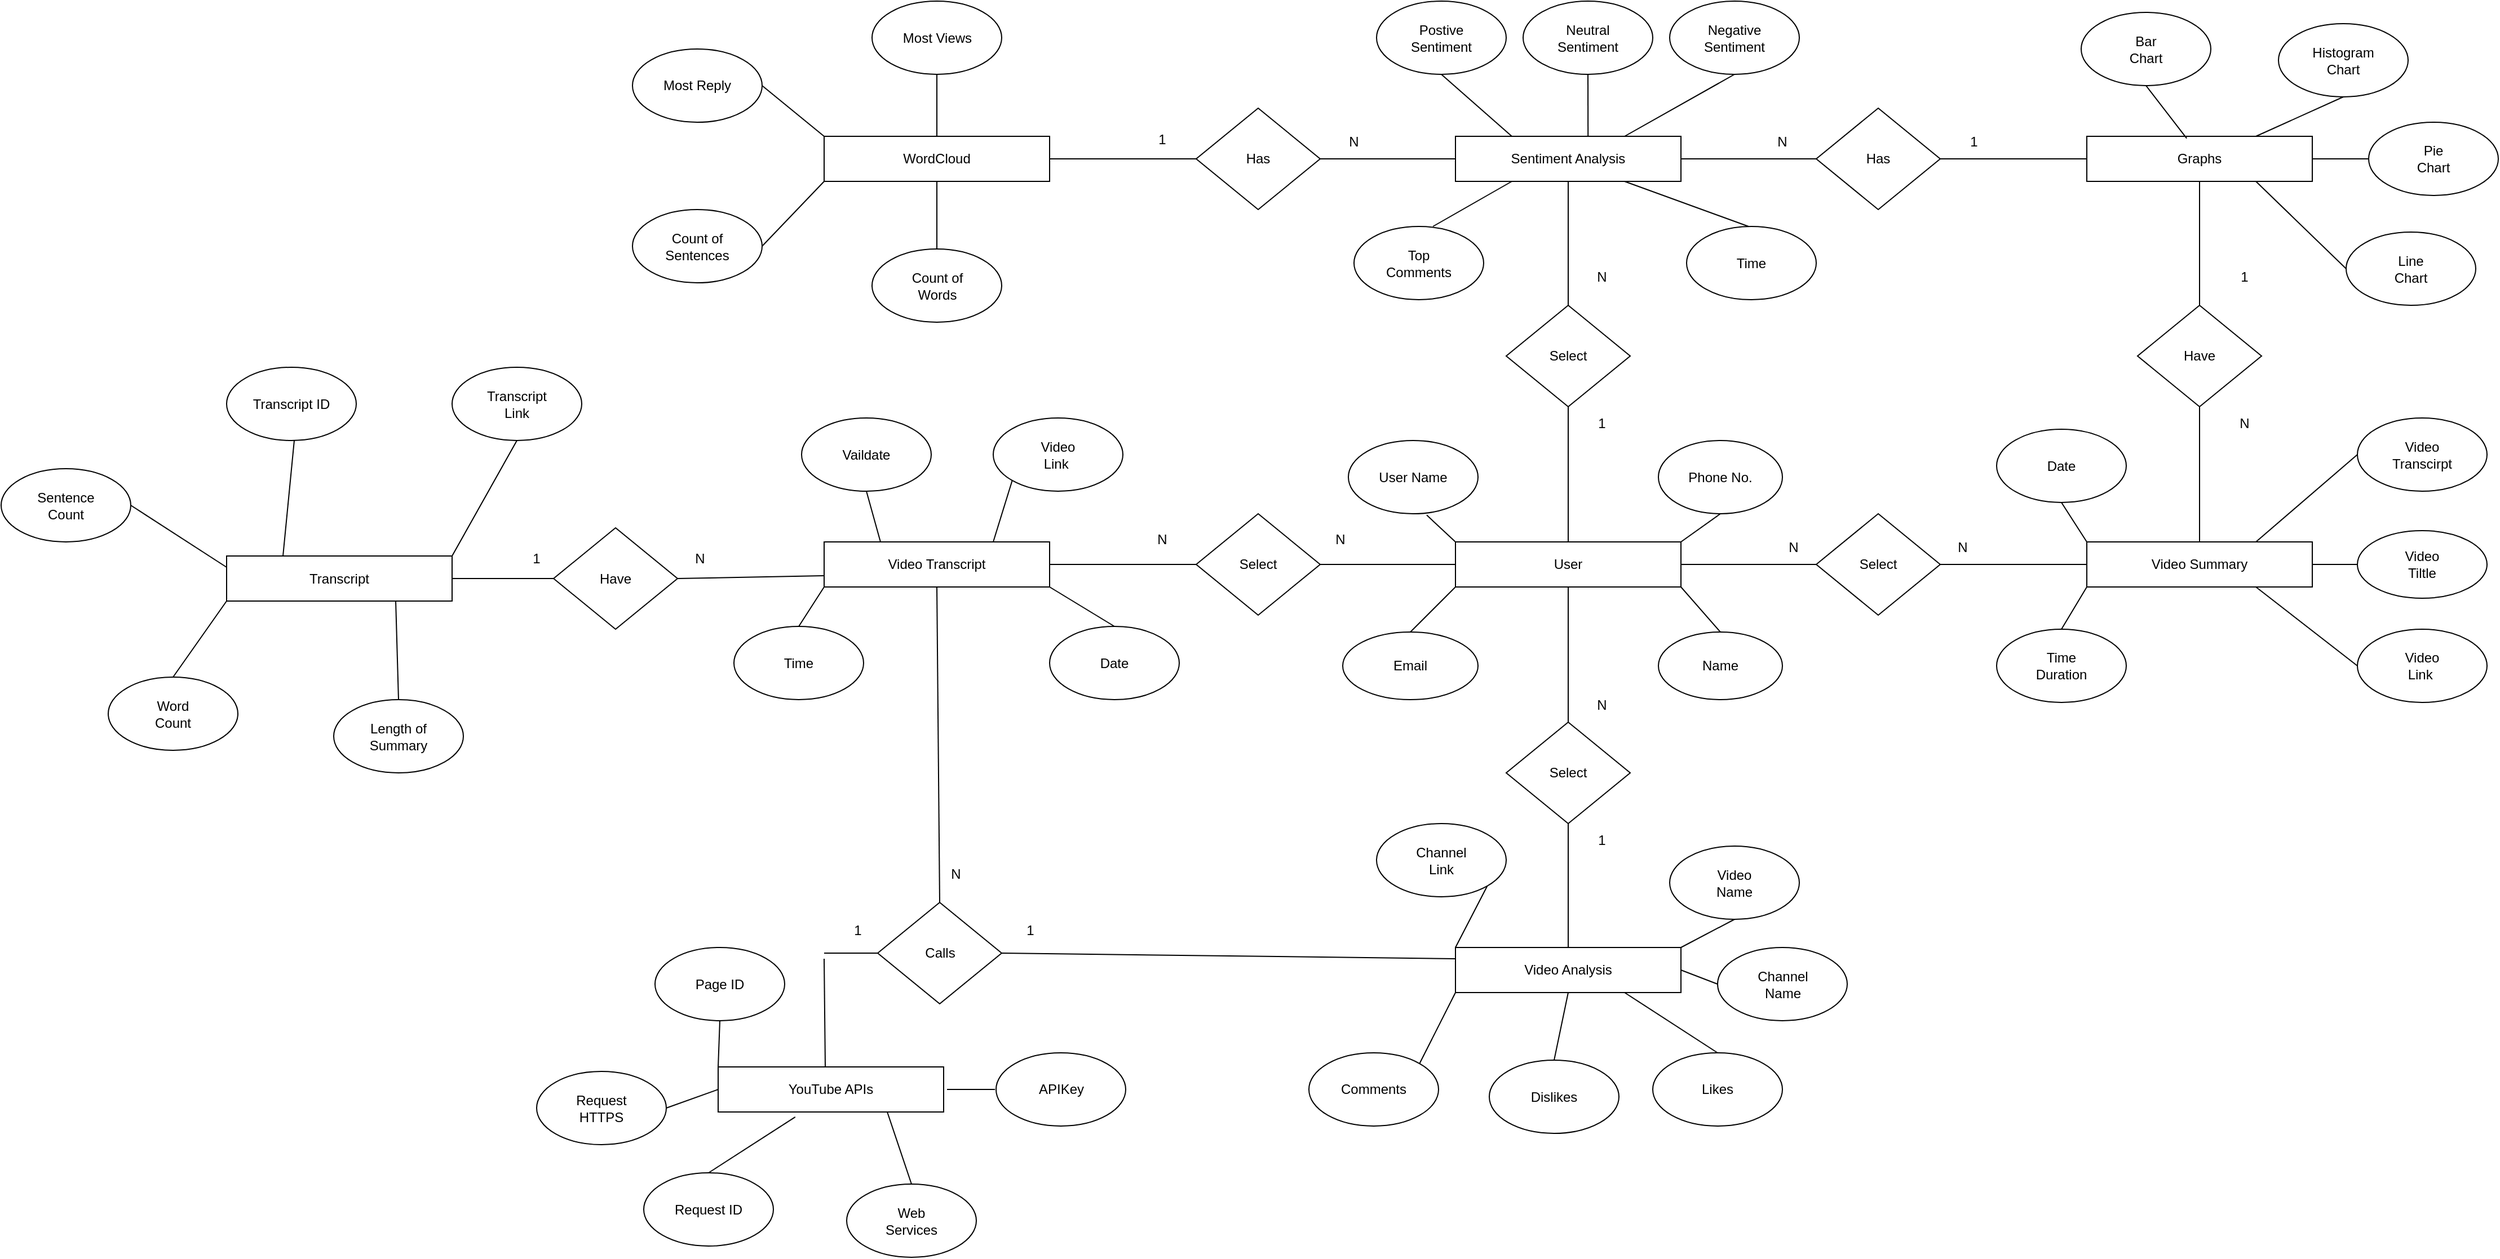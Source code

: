 <mxfile version="22.0.3" type="device">
  <diagram name="Page-1" id="7yzjY0z1a4MoDqZMbbi8">
    <mxGraphModel dx="4700" dy="2874" grid="1" gridSize="10" guides="1" tooltips="1" connect="1" arrows="1" fold="1" page="1" pageScale="1" pageWidth="850" pageHeight="1100" math="0" shadow="0">
      <root>
        <mxCell id="0" />
        <mxCell id="1" parent="0" />
        <mxCell id="WLfPuaKVmuc7hhtlGHbA-1" value="User" style="rounded=0;whiteSpace=wrap;html=1;" vertex="1" parent="1">
          <mxGeometry x="360" y="320" width="200" height="40" as="geometry" />
        </mxCell>
        <mxCell id="WLfPuaKVmuc7hhtlGHbA-2" value="Select" style="rhombus;whiteSpace=wrap;html=1;" vertex="1" parent="1">
          <mxGeometry x="405" y="110" width="110" height="90" as="geometry" />
        </mxCell>
        <mxCell id="WLfPuaKVmuc7hhtlGHbA-4" value="Select" style="rhombus;whiteSpace=wrap;html=1;" vertex="1" parent="1">
          <mxGeometry x="680" y="295" width="110" height="90" as="geometry" />
        </mxCell>
        <mxCell id="WLfPuaKVmuc7hhtlGHbA-5" value="Select" style="rhombus;whiteSpace=wrap;html=1;" vertex="1" parent="1">
          <mxGeometry x="405" y="480" width="110" height="90" as="geometry" />
        </mxCell>
        <mxCell id="WLfPuaKVmuc7hhtlGHbA-6" value="Select" style="rhombus;whiteSpace=wrap;html=1;" vertex="1" parent="1">
          <mxGeometry x="130" y="295" width="110" height="90" as="geometry" />
        </mxCell>
        <mxCell id="WLfPuaKVmuc7hhtlGHbA-7" value="Video Summary" style="rounded=0;whiteSpace=wrap;html=1;" vertex="1" parent="1">
          <mxGeometry x="920" y="320" width="200" height="40" as="geometry" />
        </mxCell>
        <mxCell id="WLfPuaKVmuc7hhtlGHbA-8" value="Video Analysis" style="rounded=0;whiteSpace=wrap;html=1;" vertex="1" parent="1">
          <mxGeometry x="360" y="680" width="200" height="40" as="geometry" />
        </mxCell>
        <mxCell id="WLfPuaKVmuc7hhtlGHbA-9" value="Sentiment Analysis" style="rounded=0;whiteSpace=wrap;html=1;" vertex="1" parent="1">
          <mxGeometry x="360" y="-40" width="200" height="40" as="geometry" />
        </mxCell>
        <mxCell id="WLfPuaKVmuc7hhtlGHbA-10" value="Video Transcript" style="rounded=0;whiteSpace=wrap;html=1;" vertex="1" parent="1">
          <mxGeometry x="-200" y="320" width="200" height="40" as="geometry" />
        </mxCell>
        <mxCell id="WLfPuaKVmuc7hhtlGHbA-12" value="WordCloud" style="rounded=0;whiteSpace=wrap;html=1;" vertex="1" parent="1">
          <mxGeometry x="-200" y="-40" width="200" height="40" as="geometry" />
        </mxCell>
        <mxCell id="WLfPuaKVmuc7hhtlGHbA-13" value="Graphs" style="rounded=0;whiteSpace=wrap;html=1;" vertex="1" parent="1">
          <mxGeometry x="920" y="-40" width="200" height="40" as="geometry" />
        </mxCell>
        <mxCell id="WLfPuaKVmuc7hhtlGHbA-14" value="Has" style="rhombus;whiteSpace=wrap;html=1;" vertex="1" parent="1">
          <mxGeometry x="130" y="-65" width="110" height="90" as="geometry" />
        </mxCell>
        <mxCell id="WLfPuaKVmuc7hhtlGHbA-15" value="Has" style="rhombus;whiteSpace=wrap;html=1;" vertex="1" parent="1">
          <mxGeometry x="680" y="-65" width="110" height="90" as="geometry" />
        </mxCell>
        <mxCell id="WLfPuaKVmuc7hhtlGHbA-16" value="Have" style="rhombus;whiteSpace=wrap;html=1;" vertex="1" parent="1">
          <mxGeometry x="965" y="110" width="110" height="90" as="geometry" />
        </mxCell>
        <mxCell id="WLfPuaKVmuc7hhtlGHbA-21" value="Calls" style="rhombus;whiteSpace=wrap;html=1;" vertex="1" parent="1">
          <mxGeometry x="-152.5" y="640" width="110" height="90" as="geometry" />
        </mxCell>
        <mxCell id="WLfPuaKVmuc7hhtlGHbA-22" value="YouTube APIs" style="rounded=0;whiteSpace=wrap;html=1;" vertex="1" parent="1">
          <mxGeometry x="-294" y="786" width="200" height="40" as="geometry" />
        </mxCell>
        <mxCell id="WLfPuaKVmuc7hhtlGHbA-25" value="Have" style="rhombus;whiteSpace=wrap;html=1;" vertex="1" parent="1">
          <mxGeometry x="-440" y="307.5" width="110" height="90" as="geometry" />
        </mxCell>
        <mxCell id="WLfPuaKVmuc7hhtlGHbA-28" value="Transcript" style="rounded=0;whiteSpace=wrap;html=1;" vertex="1" parent="1">
          <mxGeometry x="-730" y="332.5" width="200" height="40" as="geometry" />
        </mxCell>
        <mxCell id="WLfPuaKVmuc7hhtlGHbA-29" value="User Name" style="ellipse;whiteSpace=wrap;html=1;" vertex="1" parent="1">
          <mxGeometry x="265" y="230" width="115" height="65" as="geometry" />
        </mxCell>
        <mxCell id="WLfPuaKVmuc7hhtlGHbA-30" value="Phone No." style="ellipse;whiteSpace=wrap;html=1;" vertex="1" parent="1">
          <mxGeometry x="540" y="230" width="110" height="65" as="geometry" />
        </mxCell>
        <mxCell id="WLfPuaKVmuc7hhtlGHbA-31" value="Name" style="ellipse;whiteSpace=wrap;html=1;" vertex="1" parent="1">
          <mxGeometry x="540" y="400" width="110" height="60" as="geometry" />
        </mxCell>
        <mxCell id="WLfPuaKVmuc7hhtlGHbA-32" value="Email" style="ellipse;whiteSpace=wrap;html=1;" vertex="1" parent="1">
          <mxGeometry x="260" y="400" width="120" height="60" as="geometry" />
        </mxCell>
        <mxCell id="WLfPuaKVmuc7hhtlGHbA-33" value="" style="endArrow=none;html=1;rounded=0;entryX=0.5;entryY=1;entryDx=0;entryDy=0;" edge="1" parent="1" target="WLfPuaKVmuc7hhtlGHbA-30">
          <mxGeometry width="50" height="50" relative="1" as="geometry">
            <mxPoint x="560" y="320" as="sourcePoint" />
            <mxPoint x="610" y="270" as="targetPoint" />
          </mxGeometry>
        </mxCell>
        <mxCell id="WLfPuaKVmuc7hhtlGHbA-34" value="" style="endArrow=none;html=1;rounded=0;entryX=0.604;entryY=1.018;entryDx=0;entryDy=0;entryPerimeter=0;exitX=0;exitY=0;exitDx=0;exitDy=0;" edge="1" parent="1" source="WLfPuaKVmuc7hhtlGHbA-1" target="WLfPuaKVmuc7hhtlGHbA-29">
          <mxGeometry width="50" height="50" relative="1" as="geometry">
            <mxPoint x="570" y="330" as="sourcePoint" />
            <mxPoint x="598" y="305" as="targetPoint" />
          </mxGeometry>
        </mxCell>
        <mxCell id="WLfPuaKVmuc7hhtlGHbA-35" value="" style="endArrow=none;html=1;rounded=0;entryX=1;entryY=1;entryDx=0;entryDy=0;exitX=0.5;exitY=0;exitDx=0;exitDy=0;" edge="1" parent="1" source="WLfPuaKVmuc7hhtlGHbA-31" target="WLfPuaKVmuc7hhtlGHbA-1">
          <mxGeometry width="50" height="50" relative="1" as="geometry">
            <mxPoint x="580" y="340" as="sourcePoint" />
            <mxPoint x="608" y="315" as="targetPoint" />
          </mxGeometry>
        </mxCell>
        <mxCell id="WLfPuaKVmuc7hhtlGHbA-36" value="" style="endArrow=none;html=1;rounded=0;entryX=0.5;entryY=0;entryDx=0;entryDy=0;exitX=0;exitY=1;exitDx=0;exitDy=0;" edge="1" parent="1" source="WLfPuaKVmuc7hhtlGHbA-1" target="WLfPuaKVmuc7hhtlGHbA-32">
          <mxGeometry width="50" height="50" relative="1" as="geometry">
            <mxPoint x="590" y="350" as="sourcePoint" />
            <mxPoint x="618" y="325" as="targetPoint" />
          </mxGeometry>
        </mxCell>
        <mxCell id="WLfPuaKVmuc7hhtlGHbA-37" value="" style="endArrow=none;html=1;rounded=0;entryX=0.5;entryY=1;entryDx=0;entryDy=0;" edge="1" parent="1" target="WLfPuaKVmuc7hhtlGHbA-2">
          <mxGeometry width="50" height="50" relative="1" as="geometry">
            <mxPoint x="460" y="320" as="sourcePoint" />
            <mxPoint x="510" y="270" as="targetPoint" />
          </mxGeometry>
        </mxCell>
        <mxCell id="WLfPuaKVmuc7hhtlGHbA-38" value="" style="endArrow=none;html=1;rounded=0;entryX=0.5;entryY=1;entryDx=0;entryDy=0;" edge="1" parent="1" target="WLfPuaKVmuc7hhtlGHbA-9">
          <mxGeometry width="50" height="50" relative="1" as="geometry">
            <mxPoint x="460" y="110" as="sourcePoint" />
            <mxPoint x="510" y="60" as="targetPoint" />
          </mxGeometry>
        </mxCell>
        <mxCell id="WLfPuaKVmuc7hhtlGHbA-39" value="1" style="text;html=1;strokeColor=none;fillColor=none;align=center;verticalAlign=middle;whiteSpace=wrap;rounded=0;" vertex="1" parent="1">
          <mxGeometry x="460" y="200" width="60" height="30" as="geometry" />
        </mxCell>
        <mxCell id="WLfPuaKVmuc7hhtlGHbA-40" value="N" style="text;html=1;strokeColor=none;fillColor=none;align=center;verticalAlign=middle;whiteSpace=wrap;rounded=0;" vertex="1" parent="1">
          <mxGeometry x="460" y="70" width="60" height="30" as="geometry" />
        </mxCell>
        <mxCell id="WLfPuaKVmuc7hhtlGHbA-41" value="" style="endArrow=none;html=1;rounded=0;entryX=0;entryY=0.5;entryDx=0;entryDy=0;" edge="1" parent="1" target="WLfPuaKVmuc7hhtlGHbA-4">
          <mxGeometry width="50" height="50" relative="1" as="geometry">
            <mxPoint x="560" y="340" as="sourcePoint" />
            <mxPoint x="610" y="290" as="targetPoint" />
          </mxGeometry>
        </mxCell>
        <mxCell id="WLfPuaKVmuc7hhtlGHbA-42" value="" style="endArrow=none;html=1;rounded=0;entryX=1;entryY=0.5;entryDx=0;entryDy=0;exitX=0;exitY=0.5;exitDx=0;exitDy=0;" edge="1" parent="1" source="WLfPuaKVmuc7hhtlGHbA-1" target="WLfPuaKVmuc7hhtlGHbA-6">
          <mxGeometry width="50" height="50" relative="1" as="geometry">
            <mxPoint x="570" y="350" as="sourcePoint" />
            <mxPoint x="690" y="350" as="targetPoint" />
          </mxGeometry>
        </mxCell>
        <mxCell id="WLfPuaKVmuc7hhtlGHbA-44" value="" style="endArrow=none;html=1;rounded=0;exitX=1;exitY=0.5;exitDx=0;exitDy=0;" edge="1" parent="1" source="WLfPuaKVmuc7hhtlGHbA-10">
          <mxGeometry width="50" height="50" relative="1" as="geometry">
            <mxPoint x="80" y="390" as="sourcePoint" />
            <mxPoint x="130" y="340" as="targetPoint" />
          </mxGeometry>
        </mxCell>
        <mxCell id="WLfPuaKVmuc7hhtlGHbA-45" value="" style="endArrow=none;html=1;rounded=0;exitX=0;exitY=0.5;exitDx=0;exitDy=0;entryX=1;entryY=0.5;entryDx=0;entryDy=0;" edge="1" parent="1" source="WLfPuaKVmuc7hhtlGHbA-7" target="WLfPuaKVmuc7hhtlGHbA-4">
          <mxGeometry width="50" height="50" relative="1" as="geometry">
            <mxPoint x="10" y="350" as="sourcePoint" />
            <mxPoint x="140" y="350" as="targetPoint" />
          </mxGeometry>
        </mxCell>
        <mxCell id="WLfPuaKVmuc7hhtlGHbA-46" value="Negative &lt;br&gt;Sentiment" style="ellipse;whiteSpace=wrap;html=1;" vertex="1" parent="1">
          <mxGeometry x="550" y="-160" width="115" height="65" as="geometry" />
        </mxCell>
        <mxCell id="WLfPuaKVmuc7hhtlGHbA-47" value="Neutral &lt;br&gt;Sentiment" style="ellipse;whiteSpace=wrap;html=1;" vertex="1" parent="1">
          <mxGeometry x="420" y="-160" width="115" height="65" as="geometry" />
        </mxCell>
        <mxCell id="WLfPuaKVmuc7hhtlGHbA-48" value="Postive &lt;br&gt;Sentiment" style="ellipse;whiteSpace=wrap;html=1;" vertex="1" parent="1">
          <mxGeometry x="290" y="-160" width="115" height="65" as="geometry" />
        </mxCell>
        <mxCell id="WLfPuaKVmuc7hhtlGHbA-49" value="Time" style="ellipse;whiteSpace=wrap;html=1;" vertex="1" parent="1">
          <mxGeometry x="565" y="40" width="115" height="65" as="geometry" />
        </mxCell>
        <mxCell id="WLfPuaKVmuc7hhtlGHbA-50" value="Top&lt;br&gt;Comments" style="ellipse;whiteSpace=wrap;html=1;" vertex="1" parent="1">
          <mxGeometry x="270" y="40" width="115" height="65" as="geometry" />
        </mxCell>
        <mxCell id="WLfPuaKVmuc7hhtlGHbA-51" value="" style="endArrow=none;html=1;rounded=0;entryX=0.5;entryY=1;entryDx=0;entryDy=0;exitX=0.25;exitY=0;exitDx=0;exitDy=0;" edge="1" parent="1" source="WLfPuaKVmuc7hhtlGHbA-9" target="WLfPuaKVmuc7hhtlGHbA-48">
          <mxGeometry width="50" height="50" relative="1" as="geometry">
            <mxPoint x="270" y="30" as="sourcePoint" />
            <mxPoint x="320" y="-20" as="targetPoint" />
          </mxGeometry>
        </mxCell>
        <mxCell id="WLfPuaKVmuc7hhtlGHbA-52" value="" style="endArrow=none;html=1;rounded=0;entryX=0.5;entryY=1;entryDx=0;entryDy=0;exitX=0.588;exitY=0;exitDx=0;exitDy=0;exitPerimeter=0;" edge="1" parent="1" source="WLfPuaKVmuc7hhtlGHbA-9" target="WLfPuaKVmuc7hhtlGHbA-47">
          <mxGeometry width="50" height="50" relative="1" as="geometry">
            <mxPoint x="420" y="-30" as="sourcePoint" />
            <mxPoint x="358" y="-65" as="targetPoint" />
          </mxGeometry>
        </mxCell>
        <mxCell id="WLfPuaKVmuc7hhtlGHbA-53" value="" style="endArrow=none;html=1;rounded=0;entryX=0.5;entryY=1;entryDx=0;entryDy=0;exitX=0.75;exitY=0;exitDx=0;exitDy=0;" edge="1" parent="1" source="WLfPuaKVmuc7hhtlGHbA-9" target="WLfPuaKVmuc7hhtlGHbA-46">
          <mxGeometry width="50" height="50" relative="1" as="geometry">
            <mxPoint x="430" y="-20" as="sourcePoint" />
            <mxPoint x="368" y="-55" as="targetPoint" />
          </mxGeometry>
        </mxCell>
        <mxCell id="WLfPuaKVmuc7hhtlGHbA-54" value="" style="endArrow=none;html=1;rounded=0;exitX=0.25;exitY=1;exitDx=0;exitDy=0;" edge="1" parent="1" source="WLfPuaKVmuc7hhtlGHbA-9">
          <mxGeometry width="50" height="50" relative="1" as="geometry">
            <mxPoint x="290" y="90" as="sourcePoint" />
            <mxPoint x="340" y="40" as="targetPoint" />
          </mxGeometry>
        </mxCell>
        <mxCell id="WLfPuaKVmuc7hhtlGHbA-55" value="" style="endArrow=none;html=1;rounded=0;exitX=0.75;exitY=1;exitDx=0;exitDy=0;" edge="1" parent="1" source="WLfPuaKVmuc7hhtlGHbA-9">
          <mxGeometry width="50" height="50" relative="1" as="geometry">
            <mxPoint x="570" y="90" as="sourcePoint" />
            <mxPoint x="620" y="40" as="targetPoint" />
          </mxGeometry>
        </mxCell>
        <mxCell id="WLfPuaKVmuc7hhtlGHbA-56" value="" style="endArrow=none;html=1;rounded=0;exitX=1;exitY=0.5;exitDx=0;exitDy=0;entryX=0;entryY=0.5;entryDx=0;entryDy=0;" edge="1" parent="1" source="WLfPuaKVmuc7hhtlGHbA-9" target="WLfPuaKVmuc7hhtlGHbA-15">
          <mxGeometry width="50" height="50" relative="1" as="geometry">
            <mxPoint x="590" y="10" as="sourcePoint" />
            <mxPoint x="640" y="-40" as="targetPoint" />
          </mxGeometry>
        </mxCell>
        <mxCell id="WLfPuaKVmuc7hhtlGHbA-57" value="" style="endArrow=none;html=1;rounded=0;entryX=1;entryY=0.5;entryDx=0;entryDy=0;exitX=0;exitY=0.5;exitDx=0;exitDy=0;" edge="1" parent="1" source="WLfPuaKVmuc7hhtlGHbA-13" target="WLfPuaKVmuc7hhtlGHbA-15">
          <mxGeometry width="50" height="50" relative="1" as="geometry">
            <mxPoint x="560" y="180" as="sourcePoint" />
            <mxPoint x="610" y="130" as="targetPoint" />
          </mxGeometry>
        </mxCell>
        <mxCell id="WLfPuaKVmuc7hhtlGHbA-58" value="N" style="text;html=1;strokeColor=none;fillColor=none;align=center;verticalAlign=middle;whiteSpace=wrap;rounded=0;" vertex="1" parent="1">
          <mxGeometry x="620" y="-50" width="60" height="30" as="geometry" />
        </mxCell>
        <mxCell id="WLfPuaKVmuc7hhtlGHbA-59" value="1" style="text;html=1;strokeColor=none;fillColor=none;align=center;verticalAlign=middle;whiteSpace=wrap;rounded=0;" vertex="1" parent="1">
          <mxGeometry x="790" y="-50" width="60" height="30" as="geometry" />
        </mxCell>
        <mxCell id="WLfPuaKVmuc7hhtlGHbA-60" value="Line&lt;br&gt;Chart" style="ellipse;whiteSpace=wrap;html=1;" vertex="1" parent="1">
          <mxGeometry x="1150" y="45" width="115" height="65" as="geometry" />
        </mxCell>
        <mxCell id="WLfPuaKVmuc7hhtlGHbA-61" value="Pie&lt;br&gt;Chart" style="ellipse;whiteSpace=wrap;html=1;" vertex="1" parent="1">
          <mxGeometry x="1170" y="-52.5" width="115" height="65" as="geometry" />
        </mxCell>
        <mxCell id="WLfPuaKVmuc7hhtlGHbA-62" value="Histogram&lt;br&gt;Chart" style="ellipse;whiteSpace=wrap;html=1;" vertex="1" parent="1">
          <mxGeometry x="1090" y="-140" width="115" height="65" as="geometry" />
        </mxCell>
        <mxCell id="WLfPuaKVmuc7hhtlGHbA-63" value="Bar &lt;br&gt;Chart" style="ellipse;whiteSpace=wrap;html=1;" vertex="1" parent="1">
          <mxGeometry x="915" y="-150" width="115" height="65" as="geometry" />
        </mxCell>
        <mxCell id="WLfPuaKVmuc7hhtlGHbA-64" value="" style="endArrow=none;html=1;rounded=0;entryX=0.443;entryY=0.045;entryDx=0;entryDy=0;exitX=0.5;exitY=1;exitDx=0;exitDy=0;entryPerimeter=0;" edge="1" parent="1" source="WLfPuaKVmuc7hhtlGHbA-63" target="WLfPuaKVmuc7hhtlGHbA-13">
          <mxGeometry width="50" height="50" relative="1" as="geometry">
            <mxPoint x="920" y="90" as="sourcePoint" />
            <mxPoint x="970" y="40" as="targetPoint" />
          </mxGeometry>
        </mxCell>
        <mxCell id="WLfPuaKVmuc7hhtlGHbA-65" value="" style="endArrow=none;html=1;rounded=0;entryX=1;entryY=0.5;entryDx=0;entryDy=0;exitX=0;exitY=0.5;exitDx=0;exitDy=0;" edge="1" parent="1" source="WLfPuaKVmuc7hhtlGHbA-61" target="WLfPuaKVmuc7hhtlGHbA-13">
          <mxGeometry width="50" height="50" relative="1" as="geometry">
            <mxPoint x="948" y="-75" as="sourcePoint" />
            <mxPoint x="980" y="-30" as="targetPoint" />
          </mxGeometry>
        </mxCell>
        <mxCell id="WLfPuaKVmuc7hhtlGHbA-66" value="" style="endArrow=none;html=1;rounded=0;entryX=0.75;entryY=0;entryDx=0;entryDy=0;exitX=0.5;exitY=1;exitDx=0;exitDy=0;" edge="1" parent="1" source="WLfPuaKVmuc7hhtlGHbA-62" target="WLfPuaKVmuc7hhtlGHbA-13">
          <mxGeometry width="50" height="50" relative="1" as="geometry">
            <mxPoint x="958" y="-65" as="sourcePoint" />
            <mxPoint x="990" y="-20" as="targetPoint" />
          </mxGeometry>
        </mxCell>
        <mxCell id="WLfPuaKVmuc7hhtlGHbA-67" value="" style="endArrow=none;html=1;rounded=0;entryX=0.75;entryY=1;entryDx=0;entryDy=0;exitX=0;exitY=0.5;exitDx=0;exitDy=0;" edge="1" parent="1" source="WLfPuaKVmuc7hhtlGHbA-60" target="WLfPuaKVmuc7hhtlGHbA-13">
          <mxGeometry width="50" height="50" relative="1" as="geometry">
            <mxPoint x="968" y="-55" as="sourcePoint" />
            <mxPoint x="1000" y="-10" as="targetPoint" />
          </mxGeometry>
        </mxCell>
        <mxCell id="WLfPuaKVmuc7hhtlGHbA-68" value="N" style="text;html=1;strokeColor=none;fillColor=none;align=center;verticalAlign=middle;whiteSpace=wrap;rounded=0;" vertex="1" parent="1">
          <mxGeometry x="630" y="310" width="60" height="30" as="geometry" />
        </mxCell>
        <mxCell id="WLfPuaKVmuc7hhtlGHbA-69" value="N" style="text;html=1;strokeColor=none;fillColor=none;align=center;verticalAlign=middle;whiteSpace=wrap;rounded=0;" vertex="1" parent="1">
          <mxGeometry x="780" y="310" width="60" height="30" as="geometry" />
        </mxCell>
        <mxCell id="WLfPuaKVmuc7hhtlGHbA-70" value="" style="endArrow=none;html=1;rounded=0;exitX=0.5;exitY=0;exitDx=0;exitDy=0;" edge="1" parent="1" source="WLfPuaKVmuc7hhtlGHbA-16">
          <mxGeometry width="50" height="50" relative="1" as="geometry">
            <mxPoint x="970" y="50" as="sourcePoint" />
            <mxPoint x="1020" as="targetPoint" />
          </mxGeometry>
        </mxCell>
        <mxCell id="WLfPuaKVmuc7hhtlGHbA-71" value="" style="endArrow=none;html=1;rounded=0;exitX=0.5;exitY=0;exitDx=0;exitDy=0;" edge="1" parent="1" source="WLfPuaKVmuc7hhtlGHbA-7">
          <mxGeometry width="50" height="50" relative="1" as="geometry">
            <mxPoint x="970" y="250" as="sourcePoint" />
            <mxPoint x="1020" y="200" as="targetPoint" />
          </mxGeometry>
        </mxCell>
        <mxCell id="WLfPuaKVmuc7hhtlGHbA-72" value="N" style="text;html=1;strokeColor=none;fillColor=none;align=center;verticalAlign=middle;whiteSpace=wrap;rounded=0;" vertex="1" parent="1">
          <mxGeometry x="1030" y="200" width="60" height="30" as="geometry" />
        </mxCell>
        <mxCell id="WLfPuaKVmuc7hhtlGHbA-73" value="1" style="text;html=1;strokeColor=none;fillColor=none;align=center;verticalAlign=middle;whiteSpace=wrap;rounded=0;" vertex="1" parent="1">
          <mxGeometry x="1030" y="70" width="60" height="30" as="geometry" />
        </mxCell>
        <mxCell id="WLfPuaKVmuc7hhtlGHbA-75" value="Time&lt;br&gt;Duration" style="ellipse;whiteSpace=wrap;html=1;" vertex="1" parent="1">
          <mxGeometry x="840" y="397.5" width="115" height="65" as="geometry" />
        </mxCell>
        <mxCell id="WLfPuaKVmuc7hhtlGHbA-76" value="Video &lt;br&gt;Transcirpt" style="ellipse;whiteSpace=wrap;html=1;" vertex="1" parent="1">
          <mxGeometry x="1160" y="210" width="115" height="65" as="geometry" />
        </mxCell>
        <mxCell id="WLfPuaKVmuc7hhtlGHbA-77" value="Video&lt;br&gt;Link&amp;nbsp;" style="ellipse;whiteSpace=wrap;html=1;" vertex="1" parent="1">
          <mxGeometry x="1160" y="397.5" width="115" height="65" as="geometry" />
        </mxCell>
        <mxCell id="WLfPuaKVmuc7hhtlGHbA-78" value="Video &lt;br&gt;Tiltle" style="ellipse;whiteSpace=wrap;html=1;" vertex="1" parent="1">
          <mxGeometry x="1160" y="310" width="115" height="60" as="geometry" />
        </mxCell>
        <mxCell id="WLfPuaKVmuc7hhtlGHbA-81" value="Date" style="ellipse;whiteSpace=wrap;html=1;" vertex="1" parent="1">
          <mxGeometry x="840" y="220" width="115" height="65" as="geometry" />
        </mxCell>
        <mxCell id="WLfPuaKVmuc7hhtlGHbA-82" value="" style="endArrow=none;html=1;rounded=0;entryX=0;entryY=0.5;entryDx=0;entryDy=0;exitX=0.75;exitY=0;exitDx=0;exitDy=0;" edge="1" parent="1" source="WLfPuaKVmuc7hhtlGHbA-7" target="WLfPuaKVmuc7hhtlGHbA-76">
          <mxGeometry width="50" height="50" relative="1" as="geometry">
            <mxPoint x="950" y="300" as="sourcePoint" />
            <mxPoint x="1000" y="250" as="targetPoint" />
          </mxGeometry>
        </mxCell>
        <mxCell id="WLfPuaKVmuc7hhtlGHbA-84" value="" style="endArrow=none;html=1;rounded=0;entryX=0;entryY=0.5;entryDx=0;entryDy=0;exitX=1;exitY=0.5;exitDx=0;exitDy=0;" edge="1" parent="1" source="WLfPuaKVmuc7hhtlGHbA-7" target="WLfPuaKVmuc7hhtlGHbA-78">
          <mxGeometry width="50" height="50" relative="1" as="geometry">
            <mxPoint x="1080" y="330" as="sourcePoint" />
            <mxPoint x="1170" y="283" as="targetPoint" />
          </mxGeometry>
        </mxCell>
        <mxCell id="WLfPuaKVmuc7hhtlGHbA-85" value="" style="endArrow=none;html=1;rounded=0;entryX=0;entryY=0.5;entryDx=0;entryDy=0;exitX=0.75;exitY=1;exitDx=0;exitDy=0;" edge="1" parent="1" source="WLfPuaKVmuc7hhtlGHbA-7" target="WLfPuaKVmuc7hhtlGHbA-77">
          <mxGeometry width="50" height="50" relative="1" as="geometry">
            <mxPoint x="1090" y="340" as="sourcePoint" />
            <mxPoint x="1180" y="293" as="targetPoint" />
          </mxGeometry>
        </mxCell>
        <mxCell id="WLfPuaKVmuc7hhtlGHbA-86" value="" style="endArrow=none;html=1;rounded=0;entryX=0.5;entryY=0;entryDx=0;entryDy=0;exitX=0;exitY=1;exitDx=0;exitDy=0;" edge="1" parent="1" source="WLfPuaKVmuc7hhtlGHbA-7" target="WLfPuaKVmuc7hhtlGHbA-75">
          <mxGeometry width="50" height="50" relative="1" as="geometry">
            <mxPoint x="1100" y="350" as="sourcePoint" />
            <mxPoint x="1190" y="303" as="targetPoint" />
          </mxGeometry>
        </mxCell>
        <mxCell id="WLfPuaKVmuc7hhtlGHbA-87" value="" style="endArrow=none;html=1;rounded=0;entryX=0.5;entryY=1;entryDx=0;entryDy=0;exitX=0;exitY=0;exitDx=0;exitDy=0;" edge="1" parent="1" source="WLfPuaKVmuc7hhtlGHbA-7" target="WLfPuaKVmuc7hhtlGHbA-81">
          <mxGeometry width="50" height="50" relative="1" as="geometry">
            <mxPoint x="1110" y="360" as="sourcePoint" />
            <mxPoint x="1200" y="313" as="targetPoint" />
          </mxGeometry>
        </mxCell>
        <mxCell id="WLfPuaKVmuc7hhtlGHbA-93" value="Transcript &lt;br&gt;Link" style="ellipse;whiteSpace=wrap;html=1;" vertex="1" parent="1">
          <mxGeometry x="-530" y="165" width="115" height="65" as="geometry" />
        </mxCell>
        <mxCell id="WLfPuaKVmuc7hhtlGHbA-94" value="Transcript ID" style="ellipse;whiteSpace=wrap;html=1;" vertex="1" parent="1">
          <mxGeometry x="-730" y="165" width="115" height="65" as="geometry" />
        </mxCell>
        <mxCell id="WLfPuaKVmuc7hhtlGHbA-95" value="Sentence &lt;br&gt;Count" style="ellipse;whiteSpace=wrap;html=1;" vertex="1" parent="1">
          <mxGeometry x="-930" y="255" width="115" height="65" as="geometry" />
        </mxCell>
        <mxCell id="WLfPuaKVmuc7hhtlGHbA-96" value="Word &lt;br&gt;Count" style="ellipse;whiteSpace=wrap;html=1;" vertex="1" parent="1">
          <mxGeometry x="-835" y="440" width="115" height="65" as="geometry" />
        </mxCell>
        <mxCell id="WLfPuaKVmuc7hhtlGHbA-97" value="Length of &lt;br&gt;Summary" style="ellipse;whiteSpace=wrap;html=1;" vertex="1" parent="1">
          <mxGeometry x="-635" y="460" width="115" height="65" as="geometry" />
        </mxCell>
        <mxCell id="WLfPuaKVmuc7hhtlGHbA-98" style="edgeStyle=orthogonalEdgeStyle;rounded=0;orthogonalLoop=1;jettySize=auto;html=1;exitX=0.5;exitY=1;exitDx=0;exitDy=0;" edge="1" parent="1" source="WLfPuaKVmuc7hhtlGHbA-96" target="WLfPuaKVmuc7hhtlGHbA-96">
          <mxGeometry relative="1" as="geometry" />
        </mxCell>
        <mxCell id="WLfPuaKVmuc7hhtlGHbA-101" value="" style="endArrow=none;html=1;rounded=0;entryX=0;entryY=0.25;entryDx=0;entryDy=0;exitX=1;exitY=0.5;exitDx=0;exitDy=0;" edge="1" parent="1" source="WLfPuaKVmuc7hhtlGHbA-95" target="WLfPuaKVmuc7hhtlGHbA-28">
          <mxGeometry width="50" height="50" relative="1" as="geometry">
            <mxPoint x="-810" y="300" as="sourcePoint" />
            <mxPoint x="1010" y="720" as="targetPoint" />
          </mxGeometry>
        </mxCell>
        <mxCell id="WLfPuaKVmuc7hhtlGHbA-102" value="" style="endArrow=none;html=1;rounded=0;exitX=0.5;exitY=0;exitDx=0;exitDy=0;entryX=0;entryY=1;entryDx=0;entryDy=0;" edge="1" parent="1" source="WLfPuaKVmuc7hhtlGHbA-96" target="WLfPuaKVmuc7hhtlGHbA-28">
          <mxGeometry width="50" height="50" relative="1" as="geometry">
            <mxPoint x="1070" y="770" as="sourcePoint" />
            <mxPoint x="1120" y="720" as="targetPoint" />
          </mxGeometry>
        </mxCell>
        <mxCell id="WLfPuaKVmuc7hhtlGHbA-103" value="" style="endArrow=none;html=1;rounded=0;entryX=0.5;entryY=0;entryDx=0;entryDy=0;exitX=0.75;exitY=1;exitDx=0;exitDy=0;" edge="1" parent="1" source="WLfPuaKVmuc7hhtlGHbA-28" target="WLfPuaKVmuc7hhtlGHbA-97">
          <mxGeometry width="50" height="50" relative="1" as="geometry">
            <mxPoint x="-550" y="370" as="sourcePoint" />
            <mxPoint x="1170" y="630" as="targetPoint" />
          </mxGeometry>
        </mxCell>
        <mxCell id="WLfPuaKVmuc7hhtlGHbA-104" value="" style="endArrow=none;html=1;rounded=0;exitX=0.5;exitY=0;exitDx=0;exitDy=0;" edge="1" parent="1" source="WLfPuaKVmuc7hhtlGHbA-5">
          <mxGeometry width="50" height="50" relative="1" as="geometry">
            <mxPoint x="410" y="410" as="sourcePoint" />
            <mxPoint x="460" y="360" as="targetPoint" />
          </mxGeometry>
        </mxCell>
        <mxCell id="WLfPuaKVmuc7hhtlGHbA-105" value="" style="endArrow=none;html=1;rounded=0;exitX=0.5;exitY=0;exitDx=0;exitDy=0;" edge="1" parent="1" source="WLfPuaKVmuc7hhtlGHbA-8">
          <mxGeometry width="50" height="50" relative="1" as="geometry">
            <mxPoint x="410" y="620" as="sourcePoint" />
            <mxPoint x="460" y="570" as="targetPoint" />
          </mxGeometry>
        </mxCell>
        <mxCell id="WLfPuaKVmuc7hhtlGHbA-106" value="Channel &lt;br&gt;Name" style="ellipse;whiteSpace=wrap;html=1;" vertex="1" parent="1">
          <mxGeometry x="592.5" y="680" width="115" height="65" as="geometry" />
        </mxCell>
        <mxCell id="WLfPuaKVmuc7hhtlGHbA-107" value="Likes" style="ellipse;whiteSpace=wrap;html=1;" vertex="1" parent="1">
          <mxGeometry x="535" y="773.5" width="115" height="65" as="geometry" />
        </mxCell>
        <mxCell id="WLfPuaKVmuc7hhtlGHbA-108" value="Dislikes" style="ellipse;whiteSpace=wrap;html=1;" vertex="1" parent="1">
          <mxGeometry x="390" y="780" width="115" height="65" as="geometry" />
        </mxCell>
        <mxCell id="WLfPuaKVmuc7hhtlGHbA-109" value="Comments" style="ellipse;whiteSpace=wrap;html=1;" vertex="1" parent="1">
          <mxGeometry x="230" y="773.5" width="115" height="65" as="geometry" />
        </mxCell>
        <mxCell id="WLfPuaKVmuc7hhtlGHbA-110" value="Video &lt;br&gt;Name" style="ellipse;whiteSpace=wrap;html=1;" vertex="1" parent="1">
          <mxGeometry x="550" y="590" width="115" height="65" as="geometry" />
        </mxCell>
        <mxCell id="WLfPuaKVmuc7hhtlGHbA-111" value="Channel &lt;br&gt;Link" style="ellipse;whiteSpace=wrap;html=1;" vertex="1" parent="1">
          <mxGeometry x="290" y="570" width="115" height="65" as="geometry" />
        </mxCell>
        <mxCell id="WLfPuaKVmuc7hhtlGHbA-112" value="" style="endArrow=none;html=1;rounded=0;exitX=0.25;exitY=0;exitDx=0;exitDy=0;" edge="1" parent="1" source="WLfPuaKVmuc7hhtlGHbA-28">
          <mxGeometry width="50" height="50" relative="1" as="geometry">
            <mxPoint x="-720" y="280" as="sourcePoint" />
            <mxPoint x="-670" y="230" as="targetPoint" />
          </mxGeometry>
        </mxCell>
        <mxCell id="WLfPuaKVmuc7hhtlGHbA-113" value="" style="endArrow=none;html=1;rounded=0;exitX=1;exitY=0;exitDx=0;exitDy=0;entryX=0.5;entryY=1;entryDx=0;entryDy=0;" edge="1" parent="1" source="WLfPuaKVmuc7hhtlGHbA-28" target="WLfPuaKVmuc7hhtlGHbA-93">
          <mxGeometry width="50" height="50" relative="1" as="geometry">
            <mxPoint x="-530" y="290" as="sourcePoint" />
            <mxPoint x="-480" y="240" as="targetPoint" />
          </mxGeometry>
        </mxCell>
        <mxCell id="WLfPuaKVmuc7hhtlGHbA-114" value="" style="endArrow=none;html=1;rounded=0;entryX=0;entryY=0.5;entryDx=0;entryDy=0;exitX=1;exitY=0.5;exitDx=0;exitDy=0;" edge="1" parent="1" source="WLfPuaKVmuc7hhtlGHbA-28" target="WLfPuaKVmuc7hhtlGHbA-25">
          <mxGeometry width="50" height="50" relative="1" as="geometry">
            <mxPoint x="-490" y="420" as="sourcePoint" />
            <mxPoint x="-440" y="370" as="targetPoint" />
          </mxGeometry>
        </mxCell>
        <mxCell id="WLfPuaKVmuc7hhtlGHbA-115" value="" style="endArrow=none;html=1;rounded=0;entryX=0;entryY=0.75;entryDx=0;entryDy=0;exitX=1;exitY=0.5;exitDx=0;exitDy=0;" edge="1" parent="1" source="WLfPuaKVmuc7hhtlGHbA-25" target="WLfPuaKVmuc7hhtlGHbA-10">
          <mxGeometry width="50" height="50" relative="1" as="geometry">
            <mxPoint x="-330" y="360" as="sourcePoint" />
            <mxPoint x="-280" y="310" as="targetPoint" />
          </mxGeometry>
        </mxCell>
        <mxCell id="WLfPuaKVmuc7hhtlGHbA-116" value="Video&lt;br&gt;Link&amp;nbsp;" style="ellipse;whiteSpace=wrap;html=1;" vertex="1" parent="1">
          <mxGeometry x="-50" y="210" width="115" height="65" as="geometry" />
        </mxCell>
        <mxCell id="WLfPuaKVmuc7hhtlGHbA-117" value="Vaildate" style="ellipse;whiteSpace=wrap;html=1;" vertex="1" parent="1">
          <mxGeometry x="-220" y="210" width="115" height="65" as="geometry" />
        </mxCell>
        <mxCell id="WLfPuaKVmuc7hhtlGHbA-118" value="Date" style="ellipse;whiteSpace=wrap;html=1;" vertex="1" parent="1">
          <mxGeometry y="395" width="115" height="65" as="geometry" />
        </mxCell>
        <mxCell id="WLfPuaKVmuc7hhtlGHbA-119" value="Time" style="ellipse;whiteSpace=wrap;html=1;" vertex="1" parent="1">
          <mxGeometry x="-280" y="395" width="115" height="65" as="geometry" />
        </mxCell>
        <mxCell id="WLfPuaKVmuc7hhtlGHbA-120" value="" style="endArrow=none;html=1;rounded=0;entryX=0.5;entryY=1;entryDx=0;entryDy=0;exitX=0.25;exitY=0;exitDx=0;exitDy=0;" edge="1" parent="1" source="WLfPuaKVmuc7hhtlGHbA-10" target="WLfPuaKVmuc7hhtlGHbA-117">
          <mxGeometry width="50" height="50" relative="1" as="geometry">
            <mxPoint x="-220" y="330" as="sourcePoint" />
            <mxPoint x="-170" y="280" as="targetPoint" />
          </mxGeometry>
        </mxCell>
        <mxCell id="WLfPuaKVmuc7hhtlGHbA-121" value="" style="endArrow=none;html=1;rounded=0;exitX=0.75;exitY=0;exitDx=0;exitDy=0;entryX=0;entryY=1;entryDx=0;entryDy=0;" edge="1" parent="1" source="WLfPuaKVmuc7hhtlGHbA-10" target="WLfPuaKVmuc7hhtlGHbA-116">
          <mxGeometry width="50" height="50" relative="1" as="geometry">
            <mxPoint x="-50" y="330" as="sourcePoint" />
            <mxPoint y="280" as="targetPoint" />
          </mxGeometry>
        </mxCell>
        <mxCell id="WLfPuaKVmuc7hhtlGHbA-122" value="" style="endArrow=none;html=1;rounded=0;entryX=0.5;entryY=0;entryDx=0;entryDy=0;exitX=0;exitY=1;exitDx=0;exitDy=0;" edge="1" parent="1" source="WLfPuaKVmuc7hhtlGHbA-10" target="WLfPuaKVmuc7hhtlGHbA-119">
          <mxGeometry width="50" height="50" relative="1" as="geometry">
            <mxPoint x="-280" y="520" as="sourcePoint" />
            <mxPoint x="-230" y="470" as="targetPoint" />
          </mxGeometry>
        </mxCell>
        <mxCell id="WLfPuaKVmuc7hhtlGHbA-123" value="" style="endArrow=none;html=1;rounded=0;entryX=0.5;entryY=0;entryDx=0;entryDy=0;exitX=1;exitY=1;exitDx=0;exitDy=0;" edge="1" parent="1" source="WLfPuaKVmuc7hhtlGHbA-10" target="WLfPuaKVmuc7hhtlGHbA-118">
          <mxGeometry width="50" height="50" relative="1" as="geometry">
            <mxPoint x="-360" y="540" as="sourcePoint" />
            <mxPoint x="-310" y="490" as="targetPoint" />
          </mxGeometry>
        </mxCell>
        <mxCell id="WLfPuaKVmuc7hhtlGHbA-124" value="Count of &lt;br&gt;Words" style="ellipse;whiteSpace=wrap;html=1;" vertex="1" parent="1">
          <mxGeometry x="-157.5" y="60" width="115" height="65" as="geometry" />
        </mxCell>
        <mxCell id="WLfPuaKVmuc7hhtlGHbA-125" value="Count of &lt;br&gt;Sentences" style="ellipse;whiteSpace=wrap;html=1;" vertex="1" parent="1">
          <mxGeometry x="-370" y="25" width="115" height="65" as="geometry" />
        </mxCell>
        <mxCell id="WLfPuaKVmuc7hhtlGHbA-126" value="Most Reply" style="ellipse;whiteSpace=wrap;html=1;" vertex="1" parent="1">
          <mxGeometry x="-370" y="-117.5" width="115" height="65" as="geometry" />
        </mxCell>
        <mxCell id="WLfPuaKVmuc7hhtlGHbA-127" value="Most Views" style="ellipse;whiteSpace=wrap;html=1;" vertex="1" parent="1">
          <mxGeometry x="-157.5" y="-160" width="115" height="65" as="geometry" />
        </mxCell>
        <mxCell id="WLfPuaKVmuc7hhtlGHbA-128" value="" style="endArrow=none;html=1;rounded=0;entryX=0.5;entryY=1;entryDx=0;entryDy=0;exitX=0.5;exitY=0;exitDx=0;exitDy=0;" edge="1" parent="1" source="WLfPuaKVmuc7hhtlGHbA-12" target="WLfPuaKVmuc7hhtlGHbA-127">
          <mxGeometry width="50" height="50" relative="1" as="geometry">
            <mxPoint x="-160" y="-40" as="sourcePoint" />
            <mxPoint x="-110" y="-90" as="targetPoint" />
          </mxGeometry>
        </mxCell>
        <mxCell id="WLfPuaKVmuc7hhtlGHbA-129" value="" style="endArrow=none;html=1;rounded=0;entryX=1;entryY=0.5;entryDx=0;entryDy=0;exitX=0;exitY=0;exitDx=0;exitDy=0;" edge="1" parent="1" source="WLfPuaKVmuc7hhtlGHbA-12" target="WLfPuaKVmuc7hhtlGHbA-126">
          <mxGeometry width="50" height="50" relative="1" as="geometry">
            <mxPoint x="-280" y="-20" as="sourcePoint" />
            <mxPoint x="-230" y="-70" as="targetPoint" />
          </mxGeometry>
        </mxCell>
        <mxCell id="WLfPuaKVmuc7hhtlGHbA-130" value="" style="endArrow=none;html=1;rounded=0;exitX=1;exitY=0.5;exitDx=0;exitDy=0;entryX=0;entryY=1;entryDx=0;entryDy=0;" edge="1" parent="1" source="WLfPuaKVmuc7hhtlGHbA-125" target="WLfPuaKVmuc7hhtlGHbA-12">
          <mxGeometry width="50" height="50" relative="1" as="geometry">
            <mxPoint x="-250" y="60" as="sourcePoint" />
            <mxPoint x="-200" y="10" as="targetPoint" />
          </mxGeometry>
        </mxCell>
        <mxCell id="WLfPuaKVmuc7hhtlGHbA-131" value="" style="endArrow=none;html=1;rounded=0;entryX=0.5;entryY=1;entryDx=0;entryDy=0;exitX=0.5;exitY=0;exitDx=0;exitDy=0;" edge="1" parent="1" source="WLfPuaKVmuc7hhtlGHbA-124" target="WLfPuaKVmuc7hhtlGHbA-12">
          <mxGeometry width="50" height="50" relative="1" as="geometry">
            <mxPoint x="-280" y="170" as="sourcePoint" />
            <mxPoint x="-230" y="120" as="targetPoint" />
          </mxGeometry>
        </mxCell>
        <mxCell id="WLfPuaKVmuc7hhtlGHbA-132" value="" style="endArrow=none;html=1;rounded=0;entryX=0;entryY=0.5;entryDx=0;entryDy=0;" edge="1" parent="1" target="WLfPuaKVmuc7hhtlGHbA-14">
          <mxGeometry width="50" height="50" relative="1" as="geometry">
            <mxPoint y="-20" as="sourcePoint" />
            <mxPoint x="50" y="-70" as="targetPoint" />
          </mxGeometry>
        </mxCell>
        <mxCell id="WLfPuaKVmuc7hhtlGHbA-133" value="" style="endArrow=none;html=1;rounded=0;entryX=0;entryY=0.5;entryDx=0;entryDy=0;" edge="1" parent="1" target="WLfPuaKVmuc7hhtlGHbA-9">
          <mxGeometry width="50" height="50" relative="1" as="geometry">
            <mxPoint x="240" y="-20" as="sourcePoint" />
            <mxPoint x="290" y="-70" as="targetPoint" />
          </mxGeometry>
        </mxCell>
        <mxCell id="WLfPuaKVmuc7hhtlGHbA-134" value="N" style="text;html=1;strokeColor=none;fillColor=none;align=center;verticalAlign=middle;whiteSpace=wrap;rounded=0;" vertex="1" parent="1">
          <mxGeometry x="240" y="-50" width="60" height="30" as="geometry" />
        </mxCell>
        <mxCell id="WLfPuaKVmuc7hhtlGHbA-135" value="1" style="text;html=1;strokeColor=none;fillColor=none;align=center;verticalAlign=middle;whiteSpace=wrap;rounded=0;" vertex="1" parent="1">
          <mxGeometry x="70" y="-52.5" width="60" height="30" as="geometry" />
        </mxCell>
        <mxCell id="WLfPuaKVmuc7hhtlGHbA-136" value="N" style="text;html=1;strokeColor=none;fillColor=none;align=center;verticalAlign=middle;whiteSpace=wrap;rounded=0;" vertex="1" parent="1">
          <mxGeometry x="70" y="302.5" width="60" height="30" as="geometry" />
        </mxCell>
        <mxCell id="WLfPuaKVmuc7hhtlGHbA-137" value="N" style="text;html=1;strokeColor=none;fillColor=none;align=center;verticalAlign=middle;whiteSpace=wrap;rounded=0;" vertex="1" parent="1">
          <mxGeometry x="227.5" y="302.5" width="60" height="30" as="geometry" />
        </mxCell>
        <mxCell id="WLfPuaKVmuc7hhtlGHbA-139" value="N" style="text;html=1;strokeColor=none;fillColor=none;align=center;verticalAlign=middle;whiteSpace=wrap;rounded=0;" vertex="1" parent="1">
          <mxGeometry x="-340" y="320" width="60" height="30" as="geometry" />
        </mxCell>
        <mxCell id="WLfPuaKVmuc7hhtlGHbA-141" value="1" style="text;html=1;strokeColor=none;fillColor=none;align=center;verticalAlign=middle;whiteSpace=wrap;rounded=0;" vertex="1" parent="1">
          <mxGeometry x="-485" y="320" width="60" height="30" as="geometry" />
        </mxCell>
        <mxCell id="WLfPuaKVmuc7hhtlGHbA-142" value="N" style="text;html=1;strokeColor=none;fillColor=none;align=center;verticalAlign=middle;whiteSpace=wrap;rounded=0;" vertex="1" parent="1">
          <mxGeometry x="460" y="450" width="60" height="30" as="geometry" />
        </mxCell>
        <mxCell id="WLfPuaKVmuc7hhtlGHbA-143" value="1" style="text;html=1;strokeColor=none;fillColor=none;align=center;verticalAlign=middle;whiteSpace=wrap;rounded=0;" vertex="1" parent="1">
          <mxGeometry x="460" y="570" width="60" height="30" as="geometry" />
        </mxCell>
        <mxCell id="WLfPuaKVmuc7hhtlGHbA-144" value="" style="endArrow=none;html=1;rounded=0;exitX=1;exitY=0;exitDx=0;exitDy=0;entryX=0;entryY=1;entryDx=0;entryDy=0;" edge="1" parent="1" source="WLfPuaKVmuc7hhtlGHbA-109" target="WLfPuaKVmuc7hhtlGHbA-8">
          <mxGeometry width="50" height="50" relative="1" as="geometry">
            <mxPoint x="350" y="680" as="sourcePoint" />
            <mxPoint x="400" y="630" as="targetPoint" />
          </mxGeometry>
        </mxCell>
        <mxCell id="WLfPuaKVmuc7hhtlGHbA-145" value="" style="endArrow=none;html=1;rounded=0;exitX=0.5;exitY=1;exitDx=0;exitDy=0;entryX=0.5;entryY=0;entryDx=0;entryDy=0;" edge="1" parent="1" source="WLfPuaKVmuc7hhtlGHbA-8" target="WLfPuaKVmuc7hhtlGHbA-108">
          <mxGeometry width="50" height="50" relative="1" as="geometry">
            <mxPoint x="325" y="753" as="sourcePoint" />
            <mxPoint x="370" y="730" as="targetPoint" />
          </mxGeometry>
        </mxCell>
        <mxCell id="WLfPuaKVmuc7hhtlGHbA-146" value="" style="endArrow=none;html=1;rounded=0;exitX=0.75;exitY=1;exitDx=0;exitDy=0;entryX=0.5;entryY=0;entryDx=0;entryDy=0;" edge="1" parent="1" source="WLfPuaKVmuc7hhtlGHbA-8" target="WLfPuaKVmuc7hhtlGHbA-107">
          <mxGeometry width="50" height="50" relative="1" as="geometry">
            <mxPoint x="335" y="763" as="sourcePoint" />
            <mxPoint x="380" y="740" as="targetPoint" />
          </mxGeometry>
        </mxCell>
        <mxCell id="WLfPuaKVmuc7hhtlGHbA-147" value="" style="endArrow=none;html=1;rounded=0;exitX=1;exitY=0.5;exitDx=0;exitDy=0;entryX=0;entryY=0.5;entryDx=0;entryDy=0;" edge="1" parent="1" source="WLfPuaKVmuc7hhtlGHbA-8" target="WLfPuaKVmuc7hhtlGHbA-106">
          <mxGeometry width="50" height="50" relative="1" as="geometry">
            <mxPoint x="345" y="773" as="sourcePoint" />
            <mxPoint x="390" y="750" as="targetPoint" />
          </mxGeometry>
        </mxCell>
        <mxCell id="WLfPuaKVmuc7hhtlGHbA-148" value="" style="endArrow=none;html=1;rounded=0;exitX=1;exitY=0;exitDx=0;exitDy=0;entryX=0.5;entryY=1;entryDx=0;entryDy=0;" edge="1" parent="1" source="WLfPuaKVmuc7hhtlGHbA-8" target="WLfPuaKVmuc7hhtlGHbA-110">
          <mxGeometry width="50" height="50" relative="1" as="geometry">
            <mxPoint x="355" y="783" as="sourcePoint" />
            <mxPoint x="400" y="760" as="targetPoint" />
          </mxGeometry>
        </mxCell>
        <mxCell id="WLfPuaKVmuc7hhtlGHbA-149" value="" style="endArrow=none;html=1;rounded=0;exitX=1;exitY=1;exitDx=0;exitDy=0;entryX=0;entryY=0;entryDx=0;entryDy=0;" edge="1" parent="1" source="WLfPuaKVmuc7hhtlGHbA-111" target="WLfPuaKVmuc7hhtlGHbA-8">
          <mxGeometry width="50" height="50" relative="1" as="geometry">
            <mxPoint x="325" y="753" as="sourcePoint" />
            <mxPoint x="370" y="730" as="targetPoint" />
          </mxGeometry>
        </mxCell>
        <mxCell id="WLfPuaKVmuc7hhtlGHbA-150" value="Request &lt;br&gt;HTTPS" style="ellipse;whiteSpace=wrap;html=1;" vertex="1" parent="1">
          <mxGeometry x="-455" y="790" width="115" height="65" as="geometry" />
        </mxCell>
        <mxCell id="WLfPuaKVmuc7hhtlGHbA-151" value="Request ID" style="ellipse;whiteSpace=wrap;html=1;" vertex="1" parent="1">
          <mxGeometry x="-360" y="880" width="115" height="65" as="geometry" />
        </mxCell>
        <mxCell id="WLfPuaKVmuc7hhtlGHbA-152" value="Web &lt;br&gt;Services" style="ellipse;whiteSpace=wrap;html=1;" vertex="1" parent="1">
          <mxGeometry x="-180" y="890" width="115" height="65" as="geometry" />
        </mxCell>
        <mxCell id="WLfPuaKVmuc7hhtlGHbA-153" value="Page ID" style="ellipse;whiteSpace=wrap;html=1;" vertex="1" parent="1">
          <mxGeometry x="-350" y="680" width="115" height="65" as="geometry" />
        </mxCell>
        <mxCell id="WLfPuaKVmuc7hhtlGHbA-154" value="APIKey" style="ellipse;whiteSpace=wrap;html=1;" vertex="1" parent="1">
          <mxGeometry x="-47.5" y="773.5" width="115" height="65" as="geometry" />
        </mxCell>
        <mxCell id="WLfPuaKVmuc7hhtlGHbA-155" value="" style="endArrow=none;html=1;rounded=0;exitX=0.5;exitY=0;exitDx=0;exitDy=0;entryX=0.5;entryY=1;entryDx=0;entryDy=0;" edge="1" parent="1" source="WLfPuaKVmuc7hhtlGHbA-21" target="WLfPuaKVmuc7hhtlGHbA-10">
          <mxGeometry width="50" height="50" relative="1" as="geometry">
            <mxPoint x="-140" y="410" as="sourcePoint" />
            <mxPoint x="-90" y="360" as="targetPoint" />
          </mxGeometry>
        </mxCell>
        <mxCell id="WLfPuaKVmuc7hhtlGHbA-156" value="" style="endArrow=none;html=1;rounded=0;exitX=0.5;exitY=0;exitDx=0;exitDy=0;" edge="1" parent="1">
          <mxGeometry width="50" height="50" relative="1" as="geometry">
            <mxPoint x="-199" y="786.0" as="sourcePoint" />
            <mxPoint x="-200" y="690" as="targetPoint" />
          </mxGeometry>
        </mxCell>
        <mxCell id="WLfPuaKVmuc7hhtlGHbA-157" value="" style="endArrow=none;html=1;rounded=0;entryX=0;entryY=0;entryDx=0;entryDy=0;exitX=0.5;exitY=1;exitDx=0;exitDy=0;" edge="1" parent="1" source="WLfPuaKVmuc7hhtlGHbA-153" target="WLfPuaKVmuc7hhtlGHbA-22">
          <mxGeometry width="50" height="50" relative="1" as="geometry">
            <mxPoint x="-366.0" y="806" as="sourcePoint" />
            <mxPoint x="-551" y="706" as="targetPoint" />
          </mxGeometry>
        </mxCell>
        <mxCell id="WLfPuaKVmuc7hhtlGHbA-158" value="" style="endArrow=none;html=1;rounded=0;entryX=0;entryY=0.5;entryDx=0;entryDy=0;exitX=1;exitY=0.5;exitDx=0;exitDy=0;" edge="1" parent="1" source="WLfPuaKVmuc7hhtlGHbA-150" target="WLfPuaKVmuc7hhtlGHbA-22">
          <mxGeometry width="50" height="50" relative="1" as="geometry">
            <mxPoint x="-331" y="896" as="sourcePoint" />
            <mxPoint x="-281" y="846" as="targetPoint" />
          </mxGeometry>
        </mxCell>
        <mxCell id="WLfPuaKVmuc7hhtlGHbA-159" value="" style="endArrow=none;html=1;rounded=0;entryX=0.5;entryY=0;entryDx=0;entryDy=0;exitX=0.342;exitY=1.11;exitDx=0;exitDy=0;exitPerimeter=0;" edge="1" parent="1" source="WLfPuaKVmuc7hhtlGHbA-22" target="WLfPuaKVmuc7hhtlGHbA-151">
          <mxGeometry width="50" height="50" relative="1" as="geometry">
            <mxPoint x="109" y="646" as="sourcePoint" />
            <mxPoint x="159" y="596" as="targetPoint" />
          </mxGeometry>
        </mxCell>
        <mxCell id="WLfPuaKVmuc7hhtlGHbA-160" value="" style="endArrow=none;html=1;rounded=0;exitX=0.5;exitY=0;exitDx=0;exitDy=0;entryX=0.75;entryY=1;entryDx=0;entryDy=0;" edge="1" parent="1" source="WLfPuaKVmuc7hhtlGHbA-152" target="WLfPuaKVmuc7hhtlGHbA-22">
          <mxGeometry width="50" height="50" relative="1" as="geometry">
            <mxPoint x="109" y="646" as="sourcePoint" />
            <mxPoint x="159" y="596" as="targetPoint" />
          </mxGeometry>
        </mxCell>
        <mxCell id="WLfPuaKVmuc7hhtlGHbA-161" value="" style="endArrow=none;html=1;rounded=0;entryX=0;entryY=0.5;entryDx=0;entryDy=0;" edge="1" parent="1">
          <mxGeometry width="50" height="50" relative="1" as="geometry">
            <mxPoint x="-91" y="806" as="sourcePoint" />
            <mxPoint x="-48.5" y="806" as="targetPoint" />
          </mxGeometry>
        </mxCell>
        <mxCell id="WLfPuaKVmuc7hhtlGHbA-162" value="N" style="text;html=1;strokeColor=none;fillColor=none;align=center;verticalAlign=middle;whiteSpace=wrap;rounded=0;" vertex="1" parent="1">
          <mxGeometry x="-113.5" y="600" width="60" height="30" as="geometry" />
        </mxCell>
        <mxCell id="WLfPuaKVmuc7hhtlGHbA-163" value="1" style="text;html=1;strokeColor=none;fillColor=none;align=center;verticalAlign=middle;whiteSpace=wrap;rounded=0;" vertex="1" parent="1">
          <mxGeometry x="-200" y="650" width="60" height="30" as="geometry" />
        </mxCell>
        <mxCell id="WLfPuaKVmuc7hhtlGHbA-164" value="" style="endArrow=none;html=1;rounded=0;entryX=0;entryY=0.5;entryDx=0;entryDy=0;" edge="1" parent="1" target="WLfPuaKVmuc7hhtlGHbA-21">
          <mxGeometry width="50" height="50" relative="1" as="geometry">
            <mxPoint x="-200" y="685" as="sourcePoint" />
            <mxPoint x="-150" y="620" as="targetPoint" />
          </mxGeometry>
        </mxCell>
        <mxCell id="WLfPuaKVmuc7hhtlGHbA-165" value="" style="endArrow=none;html=1;rounded=0;entryX=0;entryY=0.25;entryDx=0;entryDy=0;exitX=1;exitY=0.5;exitDx=0;exitDy=0;" edge="1" parent="1" source="WLfPuaKVmuc7hhtlGHbA-21" target="WLfPuaKVmuc7hhtlGHbA-8">
          <mxGeometry width="50" height="50" relative="1" as="geometry">
            <mxPoint x="-50" y="680" as="sourcePoint" />
            <mxPoint y="630" as="targetPoint" />
          </mxGeometry>
        </mxCell>
        <mxCell id="WLfPuaKVmuc7hhtlGHbA-166" value="1" style="text;html=1;strokeColor=none;fillColor=none;align=center;verticalAlign=middle;whiteSpace=wrap;rounded=0;" vertex="1" parent="1">
          <mxGeometry x="-47.5" y="650" width="60" height="30" as="geometry" />
        </mxCell>
      </root>
    </mxGraphModel>
  </diagram>
</mxfile>
